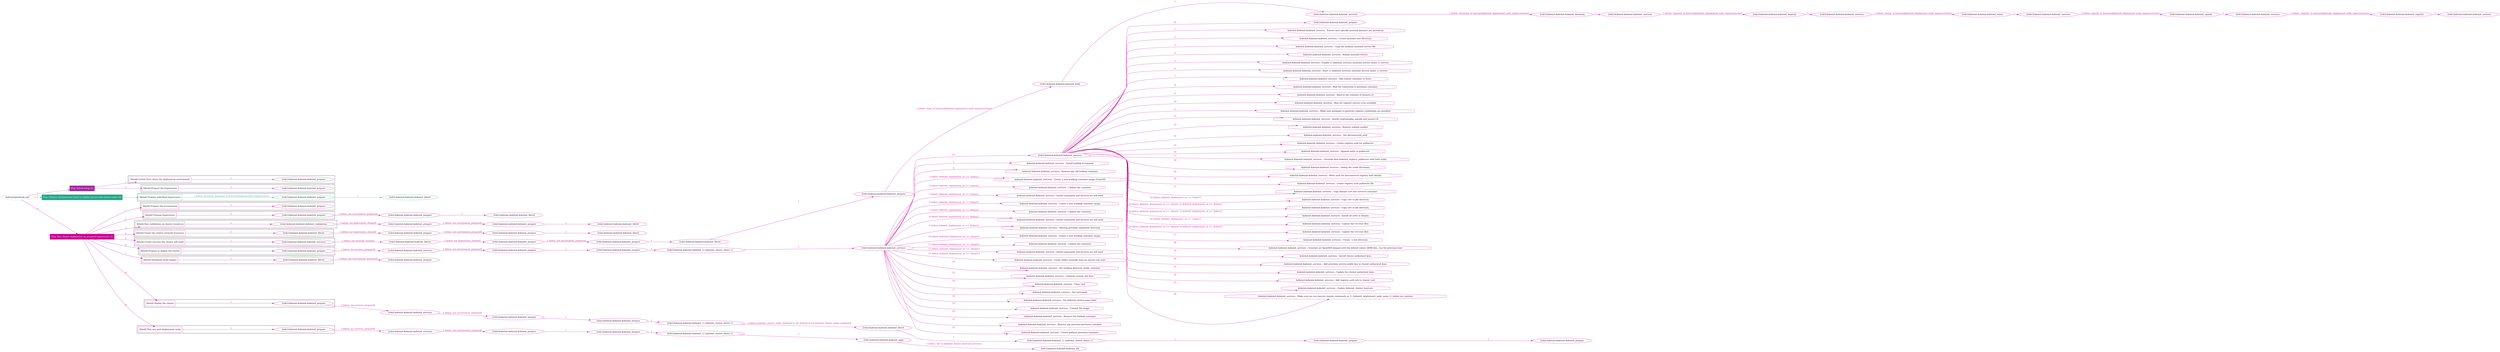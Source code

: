 digraph {
	graph [concentrate=true ordering=in rankdir=LR ratio=fill]
	edge [esep=5 sep=10]
	"kubeinit/playbook.yml" [id=root_node style=dotted]
	play_bad00b93 [label="Play: Initial setup (1)" color="#9e2e9c" fontcolor="#ffffff" id=play_bad00b93 shape=box style=filled tooltip=localhost]
	"kubeinit/playbook.yml" -> play_bad00b93 [label="1 " color="#9e2e9c" fontcolor="#9e2e9c" id=edge_ec01886e labeltooltip="1 " tooltip="1 "]
	subgraph "kubeinit.kubeinit.kubeinit_prepare" {
		role_917be935 [label="[role] kubeinit.kubeinit.kubeinit_prepare" color="#9e2e9c" id=role_917be935 tooltip="kubeinit.kubeinit.kubeinit_prepare"]
	}
	subgraph "kubeinit.kubeinit.kubeinit_prepare" {
		role_e678ddec [label="[role] kubeinit.kubeinit.kubeinit_prepare" color="#9e2e9c" id=role_e678ddec tooltip="kubeinit.kubeinit.kubeinit_prepare"]
	}
	subgraph "Play: Initial setup (1)" {
		play_bad00b93 -> block_34519679 [label=1 color="#9e2e9c" fontcolor="#9e2e9c" id=edge_f847cda9 labeltooltip=1 tooltip=1]
		subgraph cluster_block_34519679 {
			block_34519679 [label="[block] Gather facts about the deployment environment" color="#9e2e9c" id=block_34519679 labeltooltip="Gather facts about the deployment environment" shape=box tooltip="Gather facts about the deployment environment"]
			block_34519679 -> role_917be935 [label="1 " color="#9e2e9c" fontcolor="#9e2e9c" id=edge_4ee37331 labeltooltip="1 " tooltip="1 "]
		}
		play_bad00b93 -> block_779ab7f5 [label=2 color="#9e2e9c" fontcolor="#9e2e9c" id=edge_0b30f802 labeltooltip=2 tooltip=2]
		subgraph cluster_block_779ab7f5 {
			block_779ab7f5 [label="[block] Prepare the hypervisors" color="#9e2e9c" id=block_779ab7f5 labeltooltip="Prepare the hypervisors" shape=box tooltip="Prepare the hypervisors"]
			block_779ab7f5 -> role_e678ddec [label="1 " color="#9e2e9c" fontcolor="#9e2e9c" id=edge_ac4f40b2 labeltooltip="1 " tooltip="1 "]
		}
	}
	play_28f7ce24 [label="Play: Prepare all hypervisor hosts to deploy service and cluster nodes (0)" color="#23a989" fontcolor="#ffffff" id=play_28f7ce24 shape=box style=filled tooltip="Play: Prepare all hypervisor hosts to deploy service and cluster nodes (0)"]
	"kubeinit/playbook.yml" -> play_28f7ce24 [label="2 " color="#23a989" fontcolor="#23a989" id=edge_bd9ff437 labeltooltip="2 " tooltip="2 "]
	subgraph "kubeinit.kubeinit.kubeinit_libvirt" {
		role_c721961b [label="[role] kubeinit.kubeinit.kubeinit_libvirt" color="#23a989" id=role_c721961b tooltip="kubeinit.kubeinit.kubeinit_libvirt"]
	}
	subgraph "kubeinit.kubeinit.kubeinit_prepare" {
		role_bf11b927 [label="[role] kubeinit.kubeinit.kubeinit_prepare" color="#23a989" id=role_bf11b927 tooltip="kubeinit.kubeinit.kubeinit_prepare"]
		role_bf11b927 -> role_c721961b [label="1 " color="#23a989" fontcolor="#23a989" id=edge_f34d19ef labeltooltip="1 " tooltip="1 "]
	}
	subgraph "Play: Prepare all hypervisor hosts to deploy service and cluster nodes (0)" {
		play_28f7ce24 -> block_cf58304f [label=1 color="#23a989" fontcolor="#23a989" id=edge_388290b8 labeltooltip=1 tooltip=1]
		subgraph cluster_block_cf58304f {
			block_cf58304f [label="[block] Prepare individual hypervisors" color="#23a989" id=block_cf58304f labeltooltip="Prepare individual hypervisors" shape=box tooltip="Prepare individual hypervisors"]
			block_cf58304f -> role_bf11b927 [label="1 [when: inventory_hostname in hostvars['kubeinit-facts'].hypervisors]" color="#23a989" fontcolor="#23a989" id=edge_05280b89 labeltooltip="1 [when: inventory_hostname in hostvars['kubeinit-facts'].hypervisors]" tooltip="1 [when: inventory_hostname in hostvars['kubeinit-facts'].hypervisors]"]
		}
	}
	play_7a51dff7 [label="Play: Run cluster deployment on prepared hypervisors (1)" color="#ca0290" fontcolor="#ffffff" id=play_7a51dff7 shape=box style=filled tooltip=localhost]
	"kubeinit/playbook.yml" -> play_7a51dff7 [label="3 " color="#ca0290" fontcolor="#ca0290" id=edge_bb0286b7 labeltooltip="3 " tooltip="3 "]
	subgraph "kubeinit.kubeinit.kubeinit_prepare" {
		role_5c4607ca [label="[role] kubeinit.kubeinit.kubeinit_prepare" color="#ca0290" id=role_5c4607ca tooltip="kubeinit.kubeinit.kubeinit_prepare"]
	}
	subgraph "kubeinit.kubeinit.kubeinit_libvirt" {
		role_217f40b8 [label="[role] kubeinit.kubeinit.kubeinit_libvirt" color="#ca0290" id=role_217f40b8 tooltip="kubeinit.kubeinit.kubeinit_libvirt"]
	}
	subgraph "kubeinit.kubeinit.kubeinit_prepare" {
		role_b9b926a1 [label="[role] kubeinit.kubeinit.kubeinit_prepare" color="#ca0290" id=role_b9b926a1 tooltip="kubeinit.kubeinit.kubeinit_prepare"]
		role_b9b926a1 -> role_217f40b8 [label="1 " color="#ca0290" fontcolor="#ca0290" id=edge_7c32dd3f labeltooltip="1 " tooltip="1 "]
	}
	subgraph "kubeinit.kubeinit.kubeinit_prepare" {
		role_3bae7ce8 [label="[role] kubeinit.kubeinit.kubeinit_prepare" color="#ca0290" id=role_3bae7ce8 tooltip="kubeinit.kubeinit.kubeinit_prepare"]
		role_3bae7ce8 -> role_b9b926a1 [label="1 [when: not environment_prepared]" color="#ca0290" fontcolor="#ca0290" id=edge_c949f5a9 labeltooltip="1 [when: not environment_prepared]" tooltip="1 [when: not environment_prepared]"]
	}
	subgraph "kubeinit.kubeinit.kubeinit_libvirt" {
		role_04f18efb [label="[role] kubeinit.kubeinit.kubeinit_libvirt" color="#ca0290" id=role_04f18efb tooltip="kubeinit.kubeinit.kubeinit_libvirt"]
	}
	subgraph "kubeinit.kubeinit.kubeinit_prepare" {
		role_e544b52a [label="[role] kubeinit.kubeinit.kubeinit_prepare" color="#ca0290" id=role_e544b52a tooltip="kubeinit.kubeinit.kubeinit_prepare"]
		role_e544b52a -> role_04f18efb [label="1 " color="#ca0290" fontcolor="#ca0290" id=edge_b6dc4874 labeltooltip="1 " tooltip="1 "]
	}
	subgraph "kubeinit.kubeinit.kubeinit_prepare" {
		role_2cc126b6 [label="[role] kubeinit.kubeinit.kubeinit_prepare" color="#ca0290" id=role_2cc126b6 tooltip="kubeinit.kubeinit.kubeinit_prepare"]
		role_2cc126b6 -> role_e544b52a [label="1 [when: not environment_prepared]" color="#ca0290" fontcolor="#ca0290" id=edge_7886688f labeltooltip="1 [when: not environment_prepared]" tooltip="1 [when: not environment_prepared]"]
	}
	subgraph "kubeinit.kubeinit.kubeinit_validations" {
		role_6339cbef [label="[role] kubeinit.kubeinit.kubeinit_validations" color="#ca0290" id=role_6339cbef tooltip="kubeinit.kubeinit.kubeinit_validations"]
		role_6339cbef -> role_2cc126b6 [label="1 [when: not hypervisors_cleaned]" color="#ca0290" fontcolor="#ca0290" id=edge_db73354f labeltooltip="1 [when: not hypervisors_cleaned]" tooltip="1 [when: not hypervisors_cleaned]"]
	}
	subgraph "kubeinit.kubeinit.kubeinit_libvirt" {
		role_68680f88 [label="[role] kubeinit.kubeinit.kubeinit_libvirt" color="#ca0290" id=role_68680f88 tooltip="kubeinit.kubeinit.kubeinit_libvirt"]
	}
	subgraph "kubeinit.kubeinit.kubeinit_prepare" {
		role_abda5ff3 [label="[role] kubeinit.kubeinit.kubeinit_prepare" color="#ca0290" id=role_abda5ff3 tooltip="kubeinit.kubeinit.kubeinit_prepare"]
		role_abda5ff3 -> role_68680f88 [label="1 " color="#ca0290" fontcolor="#ca0290" id=edge_5c74b828 labeltooltip="1 " tooltip="1 "]
	}
	subgraph "kubeinit.kubeinit.kubeinit_prepare" {
		role_b1f88896 [label="[role] kubeinit.kubeinit.kubeinit_prepare" color="#ca0290" id=role_b1f88896 tooltip="kubeinit.kubeinit.kubeinit_prepare"]
		role_b1f88896 -> role_abda5ff3 [label="1 [when: not environment_prepared]" color="#ca0290" fontcolor="#ca0290" id=edge_19d21269 labeltooltip="1 [when: not environment_prepared]" tooltip="1 [when: not environment_prepared]"]
	}
	subgraph "kubeinit.kubeinit.kubeinit_libvirt" {
		role_571d2587 [label="[role] kubeinit.kubeinit.kubeinit_libvirt" color="#ca0290" id=role_571d2587 tooltip="kubeinit.kubeinit.kubeinit_libvirt"]
		role_571d2587 -> role_b1f88896 [label="1 [when: not hypervisors_cleaned]" color="#ca0290" fontcolor="#ca0290" id=edge_961456e8 labeltooltip="1 [when: not hypervisors_cleaned]" tooltip="1 [when: not hypervisors_cleaned]"]
	}
	subgraph "kubeinit.kubeinit.kubeinit_services" {
		role_569826b6 [label="[role] kubeinit.kubeinit.kubeinit_services" color="#ca0290" id=role_569826b6 tooltip="kubeinit.kubeinit.kubeinit_services"]
	}
	subgraph "kubeinit.kubeinit.kubeinit_registry" {
		role_9f70c90a [label="[role] kubeinit.kubeinit.kubeinit_registry" color="#ca0290" id=role_9f70c90a tooltip="kubeinit.kubeinit.kubeinit_registry"]
		role_9f70c90a -> role_569826b6 [label="1 " color="#ca0290" fontcolor="#ca0290" id=edge_bf720220 labeltooltip="1 " tooltip="1 "]
	}
	subgraph "kubeinit.kubeinit.kubeinit_services" {
		role_1998a5dc [label="[role] kubeinit.kubeinit.kubeinit_services" color="#ca0290" id=role_1998a5dc tooltip="kubeinit.kubeinit.kubeinit_services"]
		role_1998a5dc -> role_9f70c90a [label="1 [when: 'registry' in hostvars[kubeinit_deployment_node_name].services]" color="#ca0290" fontcolor="#ca0290" id=edge_2a36c555 labeltooltip="1 [when: 'registry' in hostvars[kubeinit_deployment_node_name].services]" tooltip="1 [when: 'registry' in hostvars[kubeinit_deployment_node_name].services]"]
	}
	subgraph "kubeinit.kubeinit.kubeinit_apache" {
		role_fa79e863 [label="[role] kubeinit.kubeinit.kubeinit_apache" color="#ca0290" id=role_fa79e863 tooltip="kubeinit.kubeinit.kubeinit_apache"]
		role_fa79e863 -> role_1998a5dc [label="1 " color="#ca0290" fontcolor="#ca0290" id=edge_e0523508 labeltooltip="1 " tooltip="1 "]
	}
	subgraph "kubeinit.kubeinit.kubeinit_services" {
		role_878f14f2 [label="[role] kubeinit.kubeinit.kubeinit_services" color="#ca0290" id=role_878f14f2 tooltip="kubeinit.kubeinit.kubeinit_services"]
		role_878f14f2 -> role_fa79e863 [label="1 [when: 'apache' in hostvars[kubeinit_deployment_node_name].services]" color="#ca0290" fontcolor="#ca0290" id=edge_ae3bb6a4 labeltooltip="1 [when: 'apache' in hostvars[kubeinit_deployment_node_name].services]" tooltip="1 [when: 'apache' in hostvars[kubeinit_deployment_node_name].services]"]
	}
	subgraph "kubeinit.kubeinit.kubeinit_nexus" {
		role_e7c7dd9f [label="[role] kubeinit.kubeinit.kubeinit_nexus" color="#ca0290" id=role_e7c7dd9f tooltip="kubeinit.kubeinit.kubeinit_nexus"]
		role_e7c7dd9f -> role_878f14f2 [label="1 " color="#ca0290" fontcolor="#ca0290" id=edge_fe870fd4 labeltooltip="1 " tooltip="1 "]
	}
	subgraph "kubeinit.kubeinit.kubeinit_services" {
		role_f1abb1ef [label="[role] kubeinit.kubeinit.kubeinit_services" color="#ca0290" id=role_f1abb1ef tooltip="kubeinit.kubeinit.kubeinit_services"]
		role_f1abb1ef -> role_e7c7dd9f [label="1 [when: 'nexus' in hostvars[kubeinit_deployment_node_name].services]" color="#ca0290" fontcolor="#ca0290" id=edge_facd29e2 labeltooltip="1 [when: 'nexus' in hostvars[kubeinit_deployment_node_name].services]" tooltip="1 [when: 'nexus' in hostvars[kubeinit_deployment_node_name].services]"]
	}
	subgraph "kubeinit.kubeinit.kubeinit_haproxy" {
		role_bef3cc4b [label="[role] kubeinit.kubeinit.kubeinit_haproxy" color="#ca0290" id=role_bef3cc4b tooltip="kubeinit.kubeinit.kubeinit_haproxy"]
		role_bef3cc4b -> role_f1abb1ef [label="1 " color="#ca0290" fontcolor="#ca0290" id=edge_a0f12c01 labeltooltip="1 " tooltip="1 "]
	}
	subgraph "kubeinit.kubeinit.kubeinit_services" {
		role_ee8f9b3e [label="[role] kubeinit.kubeinit.kubeinit_services" color="#ca0290" id=role_ee8f9b3e tooltip="kubeinit.kubeinit.kubeinit_services"]
		role_ee8f9b3e -> role_bef3cc4b [label="1 [when: 'haproxy' in hostvars[kubeinit_deployment_node_name].services]" color="#ca0290" fontcolor="#ca0290" id=edge_bc9de029 labeltooltip="1 [when: 'haproxy' in hostvars[kubeinit_deployment_node_name].services]" tooltip="1 [when: 'haproxy' in hostvars[kubeinit_deployment_node_name].services]"]
	}
	subgraph "kubeinit.kubeinit.kubeinit_dnsmasq" {
		role_4361c249 [label="[role] kubeinit.kubeinit.kubeinit_dnsmasq" color="#ca0290" id=role_4361c249 tooltip="kubeinit.kubeinit.kubeinit_dnsmasq"]
		role_4361c249 -> role_ee8f9b3e [label="1 " color="#ca0290" fontcolor="#ca0290" id=edge_97ee2ffa labeltooltip="1 " tooltip="1 "]
	}
	subgraph "kubeinit.kubeinit.kubeinit_services" {
		role_c4bcafb1 [label="[role] kubeinit.kubeinit.kubeinit_services" color="#ca0290" id=role_c4bcafb1 tooltip="kubeinit.kubeinit.kubeinit_services"]
		role_c4bcafb1 -> role_4361c249 [label="1 [when: 'dnsmasq' in hostvars[kubeinit_deployment_node_name].services]" color="#ca0290" fontcolor="#ca0290" id=edge_8bc8ac20 labeltooltip="1 [when: 'dnsmasq' in hostvars[kubeinit_deployment_node_name].services]" tooltip="1 [when: 'dnsmasq' in hostvars[kubeinit_deployment_node_name].services]"]
	}
	subgraph "kubeinit.kubeinit.kubeinit_bind" {
		role_60891f6e [label="[role] kubeinit.kubeinit.kubeinit_bind" color="#ca0290" id=role_60891f6e tooltip="kubeinit.kubeinit.kubeinit_bind"]
		role_60891f6e -> role_c4bcafb1 [label="1 " color="#ca0290" fontcolor="#ca0290" id=edge_ebfb62d3 labeltooltip="1 " tooltip="1 "]
	}
	subgraph "kubeinit.kubeinit.kubeinit_prepare" {
		role_7aaad009 [label="[role] kubeinit.kubeinit.kubeinit_prepare" color="#ca0290" id=role_7aaad009 tooltip="kubeinit.kubeinit.kubeinit_prepare"]
		role_7aaad009 -> role_60891f6e [label="1 [when: 'bind' in hostvars[kubeinit_deployment_node_name].services]" color="#ca0290" fontcolor="#ca0290" id=edge_3b3d658d labeltooltip="1 [when: 'bind' in hostvars[kubeinit_deployment_node_name].services]" tooltip="1 [when: 'bind' in hostvars[kubeinit_deployment_node_name].services]"]
	}
	subgraph "kubeinit.kubeinit.kubeinit_libvirt" {
		role_71f8d314 [label="[role] kubeinit.kubeinit.kubeinit_libvirt" color="#ca0290" id=role_71f8d314 tooltip="kubeinit.kubeinit.kubeinit_libvirt"]
		role_71f8d314 -> role_7aaad009 [label="1 " color="#ca0290" fontcolor="#ca0290" id=edge_66d456c5 labeltooltip="1 " tooltip="1 "]
	}
	subgraph "kubeinit.kubeinit.kubeinit_prepare" {
		role_2b0aea1b [label="[role] kubeinit.kubeinit.kubeinit_prepare" color="#ca0290" id=role_2b0aea1b tooltip="kubeinit.kubeinit.kubeinit_prepare"]
		role_2b0aea1b -> role_71f8d314 [label="1 " color="#ca0290" fontcolor="#ca0290" id=edge_cb60883f labeltooltip="1 " tooltip="1 "]
	}
	subgraph "kubeinit.kubeinit.kubeinit_prepare" {
		role_4deed2ef [label="[role] kubeinit.kubeinit.kubeinit_prepare" color="#ca0290" id=role_4deed2ef tooltip="kubeinit.kubeinit.kubeinit_prepare"]
		role_4deed2ef -> role_2b0aea1b [label="1 [when: not environment_prepared]" color="#ca0290" fontcolor="#ca0290" id=edge_48de746a labeltooltip="1 [when: not environment_prepared]" tooltip="1 [when: not environment_prepared]"]
	}
	subgraph "kubeinit.kubeinit.kubeinit_libvirt" {
		role_0b16ecfa [label="[role] kubeinit.kubeinit.kubeinit_libvirt" color="#ca0290" id=role_0b16ecfa tooltip="kubeinit.kubeinit.kubeinit_libvirt"]
		role_0b16ecfa -> role_4deed2ef [label="1 [when: not hypervisors_cleaned]" color="#ca0290" fontcolor="#ca0290" id=edge_5e758f5e labeltooltip="1 [when: not hypervisors_cleaned]" tooltip="1 [when: not hypervisors_cleaned]"]
	}
	subgraph "kubeinit.kubeinit.kubeinit_services" {
		role_a17c601f [label="[role] kubeinit.kubeinit.kubeinit_services" color="#ca0290" id=role_a17c601f tooltip="kubeinit.kubeinit.kubeinit_services"]
		role_a17c601f -> role_0b16ecfa [label="1 [when: not network_created]" color="#ca0290" fontcolor="#ca0290" id=edge_99750790 labeltooltip="1 [when: not network_created]" tooltip="1 [when: not network_created]"]
	}
	subgraph "kubeinit.kubeinit.kubeinit_prepare" {
		role_b5828934 [label="[role] kubeinit.kubeinit.kubeinit_prepare" color="#ca0290" id=role_b5828934 tooltip="kubeinit.kubeinit.kubeinit_prepare"]
	}
	subgraph "kubeinit.kubeinit.kubeinit_services" {
		role_4e96d757 [label="[role] kubeinit.kubeinit.kubeinit_services" color="#ca0290" id=role_4e96d757 tooltip="kubeinit.kubeinit.kubeinit_services"]
		task_841ca164 [label="kubeinit.kubeinit.kubeinit_services : Ensure user specific systemd instance are persistent" color="#ca0290" id=task_841ca164 shape=octagon tooltip="kubeinit.kubeinit.kubeinit_services : Ensure user specific systemd instance are persistent"]
		role_4e96d757 -> task_841ca164 [label="1 " color="#ca0290" fontcolor="#ca0290" id=edge_6abf129d labeltooltip="1 " tooltip="1 "]
		task_08af1051 [label="kubeinit.kubeinit.kubeinit_services : Create systemd user directory" color="#ca0290" id=task_08af1051 shape=octagon tooltip="kubeinit.kubeinit.kubeinit_services : Create systemd user directory"]
		role_4e96d757 -> task_08af1051 [label="2 " color="#ca0290" fontcolor="#ca0290" id=edge_8c5d9d99 labeltooltip="2 " tooltip="2 "]
		task_18f6f6ff [label="kubeinit.kubeinit.kubeinit_services : Copy the podman systemd service file" color="#ca0290" id=task_18f6f6ff shape=octagon tooltip="kubeinit.kubeinit.kubeinit_services : Copy the podman systemd service file"]
		role_4e96d757 -> task_18f6f6ff [label="3 " color="#ca0290" fontcolor="#ca0290" id=edge_d78362c7 labeltooltip="3 " tooltip="3 "]
		task_fb398012 [label="kubeinit.kubeinit.kubeinit_services : Reload systemd service" color="#ca0290" id=task_fb398012 shape=octagon tooltip="kubeinit.kubeinit.kubeinit_services : Reload systemd service"]
		role_4e96d757 -> task_fb398012 [label="4 " color="#ca0290" fontcolor="#ca0290" id=edge_5dbaa07f labeltooltip="4 " tooltip="4 "]
		task_1a2bac59 [label="kubeinit.kubeinit.kubeinit_services : Enable {{ kubeinit_services_systemd_service_name }}.service" color="#ca0290" id=task_1a2bac59 shape=octagon tooltip="kubeinit.kubeinit.kubeinit_services : Enable {{ kubeinit_services_systemd_service_name }}.service"]
		role_4e96d757 -> task_1a2bac59 [label="5 " color="#ca0290" fontcolor="#ca0290" id=edge_5915e23b labeltooltip="5 " tooltip="5 "]
		task_e921e0d6 [label="kubeinit.kubeinit.kubeinit_services : Start {{ kubeinit_services_systemd_service_name }}.service" color="#ca0290" id=task_e921e0d6 shape=octagon tooltip="kubeinit.kubeinit.kubeinit_services : Start {{ kubeinit_services_systemd_service_name }}.service"]
		role_4e96d757 -> task_e921e0d6 [label="6 " color="#ca0290" fontcolor="#ca0290" id=edge_77316a47 labeltooltip="6 " tooltip="6 "]
		task_4291f643 [label="kubeinit.kubeinit.kubeinit_services : Add remote container to hosts" color="#ca0290" id=task_4291f643 shape=octagon tooltip="kubeinit.kubeinit.kubeinit_services : Add remote container to hosts"]
		role_4e96d757 -> task_4291f643 [label="7 " color="#ca0290" fontcolor="#ca0290" id=edge_c3e1ec8e labeltooltip="7 " tooltip="7 "]
		task_3e917242 [label="kubeinit.kubeinit.kubeinit_services : Wait for connection to provision container" color="#ca0290" id=task_3e917242 shape=octagon tooltip="kubeinit.kubeinit.kubeinit_services : Wait for connection to provision container"]
		role_4e96d757 -> task_3e917242 [label="8 " color="#ca0290" fontcolor="#ca0290" id=edge_ca0a0ce2 labeltooltip="8 " tooltip="8 "]
		task_1f1b6aaa [label="kubeinit.kubeinit.kubeinit_services : Read in the contents of domain.crt" color="#ca0290" id=task_1f1b6aaa shape=octagon tooltip="kubeinit.kubeinit.kubeinit_services : Read in the contents of domain.crt"]
		role_4e96d757 -> task_1f1b6aaa [label="9 " color="#ca0290" fontcolor="#ca0290" id=edge_a022d8fc labeltooltip="9 " tooltip="9 "]
		task_3418beb5 [label="kubeinit.kubeinit.kubeinit_services : Wait for registry service to be available" color="#ca0290" id=task_3418beb5 shape=octagon tooltip="kubeinit.kubeinit.kubeinit_services : Wait for registry service to be available"]
		role_4e96d757 -> task_3418beb5 [label="10 " color="#ca0290" fontcolor="#ca0290" id=edge_ac78275f labeltooltip="10 " tooltip="10 "]
		task_519caa49 [label="kubeinit.kubeinit.kubeinit_services : Make sure packages to generate registry credentials are installed" color="#ca0290" id=task_519caa49 shape=octagon tooltip="kubeinit.kubeinit.kubeinit_services : Make sure packages to generate registry credentials are installed"]
		role_4e96d757 -> task_519caa49 [label="11 " color="#ca0290" fontcolor="#ca0290" id=edge_d53b51bb labeltooltip="11 " tooltip="11 "]
		task_2cff65cc [label="kubeinit.kubeinit.kubeinit_services : Install cryptography, passlib and nexus3-cli" color="#ca0290" id=task_2cff65cc shape=octagon tooltip="kubeinit.kubeinit.kubeinit_services : Install cryptography, passlib and nexus3-cli"]
		role_4e96d757 -> task_2cff65cc [label="12 " color="#ca0290" fontcolor="#ca0290" id=edge_eeb957b2 labeltooltip="12 " tooltip="12 "]
		task_0211dd37 [label="kubeinit.kubeinit.kubeinit_services : Remove nologin marker" color="#ca0290" id=task_0211dd37 shape=octagon tooltip="kubeinit.kubeinit.kubeinit_services : Remove nologin marker"]
		role_4e96d757 -> task_0211dd37 [label="13 " color="#ca0290" fontcolor="#ca0290" id=edge_54aba3fe labeltooltip="13 " tooltip="13 "]
		task_2704fe15 [label="kubeinit.kubeinit.kubeinit_services : Set disconnected_auth" color="#ca0290" id=task_2704fe15 shape=octagon tooltip="kubeinit.kubeinit.kubeinit_services : Set disconnected_auth"]
		role_4e96d757 -> task_2704fe15 [label="14 " color="#ca0290" fontcolor="#ca0290" id=edge_64f92e52 labeltooltip="14 " tooltip="14 "]
		task_391f69c1 [label="kubeinit.kubeinit.kubeinit_services : Create registry auth for pullsecret" color="#ca0290" id=task_391f69c1 shape=octagon tooltip="kubeinit.kubeinit.kubeinit_services : Create registry auth for pullsecret"]
		role_4e96d757 -> task_391f69c1 [label="15 " color="#ca0290" fontcolor="#ca0290" id=edge_8ea9a32a labeltooltip="15 " tooltip="15 "]
		task_30a6e43d [label="kubeinit.kubeinit.kubeinit_services : Append auths to pullsecret" color="#ca0290" id=task_30a6e43d shape=octagon tooltip="kubeinit.kubeinit.kubeinit_services : Append auths to pullsecret"]
		role_4e96d757 -> task_30a6e43d [label="16 " color="#ca0290" fontcolor="#ca0290" id=edge_76cd9847 labeltooltip="16 " tooltip="16 "]
		task_23ee2d1b [label="kubeinit.kubeinit.kubeinit_services : Override final kubeinit_registry_pullsecret with both auths" color="#ca0290" id=task_23ee2d1b shape=octagon tooltip="kubeinit.kubeinit.kubeinit_services : Override final kubeinit_registry_pullsecret with both auths"]
		role_4e96d757 -> task_23ee2d1b [label="17 " color="#ca0290" fontcolor="#ca0290" id=edge_aad5785e labeltooltip="17 " tooltip="17 "]
		task_e98490e5 [label="kubeinit.kubeinit.kubeinit_services : Debug the creds dictionary" color="#ca0290" id=task_e98490e5 shape=octagon tooltip="kubeinit.kubeinit.kubeinit_services : Debug the creds dictionary"]
		role_4e96d757 -> task_e98490e5 [label="18 " color="#ca0290" fontcolor="#ca0290" id=edge_47c3a011 labeltooltip="18 " tooltip="18 "]
		task_d1d09881 [label="kubeinit.kubeinit.kubeinit_services : Write auth for disconnected registry auth details" color="#ca0290" id=task_d1d09881 shape=octagon tooltip="kubeinit.kubeinit.kubeinit_services : Write auth for disconnected registry auth details"]
		role_4e96d757 -> task_d1d09881 [label="19 " color="#ca0290" fontcolor="#ca0290" id=edge_683a2d6e labeltooltip="19 " tooltip="19 "]
		task_58ce1a76 [label="kubeinit.kubeinit.kubeinit_services : Create registry auth pullsecret file" color="#ca0290" id=task_58ce1a76 shape=octagon tooltip="kubeinit.kubeinit.kubeinit_services : Create registry auth pullsecret file"]
		role_4e96d757 -> task_58ce1a76 [label="20 " color="#ca0290" fontcolor="#ca0290" id=edge_49c8f7da labeltooltip="20 " tooltip="20 "]
		task_2daf5429 [label="kubeinit.kubeinit.kubeinit_services : Copy domain cert into services container" color="#ca0290" id=task_2daf5429 shape=octagon tooltip="kubeinit.kubeinit.kubeinit_services : Copy domain cert into services container"]
		role_4e96d757 -> task_2daf5429 [label="21 " color="#ca0290" fontcolor="#ca0290" id=edge_4b2c14ca labeltooltip="21 " tooltip="21 "]
		task_abf94bb5 [label="kubeinit.kubeinit.kubeinit_services : Copy cert to pki directory" color="#ca0290" id=task_abf94bb5 shape=octagon tooltip="kubeinit.kubeinit.kubeinit_services : Copy cert to pki directory"]
		role_4e96d757 -> task_abf94bb5 [label="22 [when: kubeinit_deployment_os == 'centos']" color="#ca0290" fontcolor="#ca0290" id=edge_7cdd441f labeltooltip="22 [when: kubeinit_deployment_os == 'centos']" tooltip="22 [when: kubeinit_deployment_os == 'centos']"]
		task_9740cbc6 [label="kubeinit.kubeinit.kubeinit_services : Copy cert to pki directory" color="#ca0290" id=task_9740cbc6 shape=octagon tooltip="kubeinit.kubeinit.kubeinit_services : Copy cert to pki directory"]
		role_4e96d757 -> task_9740cbc6 [label="23 [when: kubeinit_deployment_os == 'ubuntu' or kubeinit_deployment_os == 'debian']" color="#ca0290" fontcolor="#ca0290" id=edge_2d2fd5c1 labeltooltip="23 [when: kubeinit_deployment_os == 'ubuntu' or kubeinit_deployment_os == 'debian']" tooltip="23 [when: kubeinit_deployment_os == 'ubuntu' or kubeinit_deployment_os == 'debian']"]
		task_22998430 [label="kubeinit.kubeinit.kubeinit_services : Install all certs in ubuntu" color="#ca0290" id=task_22998430 shape=octagon tooltip="kubeinit.kubeinit.kubeinit_services : Install all certs in ubuntu"]
		role_4e96d757 -> task_22998430 [label="24 [when: kubeinit_deployment_os == 'ubuntu' or kubeinit_deployment_os == 'debian']" color="#ca0290" fontcolor="#ca0290" id=edge_c9d03a95 labeltooltip="24 [when: kubeinit_deployment_os == 'ubuntu' or kubeinit_deployment_os == 'debian']" tooltip="24 [when: kubeinit_deployment_os == 'ubuntu' or kubeinit_deployment_os == 'debian']"]
		task_f52e775c [label="kubeinit.kubeinit.kubeinit_services : Update the CA trust files" color="#ca0290" id=task_f52e775c shape=octagon tooltip="kubeinit.kubeinit.kubeinit_services : Update the CA trust files"]
		role_4e96d757 -> task_f52e775c [label="25 [when: kubeinit_deployment_os == 'centos']" color="#ca0290" fontcolor="#ca0290" id=edge_a4cb57ca labeltooltip="25 [when: kubeinit_deployment_os == 'centos']" tooltip="25 [when: kubeinit_deployment_os == 'centos']"]
		task_135aeccb [label="kubeinit.kubeinit.kubeinit_services : Update the CA trust files" color="#ca0290" id=task_135aeccb shape=octagon tooltip="kubeinit.kubeinit.kubeinit_services : Update the CA trust files"]
		role_4e96d757 -> task_135aeccb [label="26 [when: kubeinit_deployment_os == 'ubuntu' or kubeinit_deployment_os == 'debian']" color="#ca0290" fontcolor="#ca0290" id=edge_491f11df labeltooltip="26 [when: kubeinit_deployment_os == 'ubuntu' or kubeinit_deployment_os == 'debian']" tooltip="26 [when: kubeinit_deployment_os == 'ubuntu' or kubeinit_deployment_os == 'debian']"]
		task_ba5dd492 [label="kubeinit.kubeinit.kubeinit_services : Create ~/.ssh directory" color="#ca0290" id=task_ba5dd492 shape=octagon tooltip="kubeinit.kubeinit.kubeinit_services : Create ~/.ssh directory"]
		role_4e96d757 -> task_ba5dd492 [label="27 " color="#ca0290" fontcolor="#ca0290" id=edge_d5c4e275 labeltooltip="27 " tooltip="27 "]
		task_eedaaf0f [label="kubeinit.kubeinit.kubeinit_services : Generate an OpenSSH keypair with the default values (4096 bits, rsa) for provision host" color="#ca0290" id=task_eedaaf0f shape=octagon tooltip="kubeinit.kubeinit.kubeinit_services : Generate an OpenSSH keypair with the default values (4096 bits, rsa) for provision host"]
		role_4e96d757 -> task_eedaaf0f [label="28 " color="#ca0290" fontcolor="#ca0290" id=edge_3507e1bc labeltooltip="28 " tooltip="28 "]
		task_89169891 [label="kubeinit.kubeinit.kubeinit_services : Install cluster authorized keys" color="#ca0290" id=task_89169891 shape=octagon tooltip="kubeinit.kubeinit.kubeinit_services : Install cluster authorized keys"]
		role_4e96d757 -> task_89169891 [label="29 " color="#ca0290" fontcolor="#ca0290" id=edge_c50dfaf0 labeltooltip="29 " tooltip="29 "]
		task_4ffce085 [label="kubeinit.kubeinit.kubeinit_services : Add provision service public key to cluster authorized_keys" color="#ca0290" id=task_4ffce085 shape=octagon tooltip="kubeinit.kubeinit.kubeinit_services : Add provision service public key to cluster authorized_keys"]
		role_4e96d757 -> task_4ffce085 [label="30 " color="#ca0290" fontcolor="#ca0290" id=edge_3d4bf58b labeltooltip="30 " tooltip="30 "]
		task_002ef5e2 [label="kubeinit.kubeinit.kubeinit_services : Update the cluster authorized_keys" color="#ca0290" id=task_002ef5e2 shape=octagon tooltip="kubeinit.kubeinit.kubeinit_services : Update the cluster authorized_keys"]
		role_4e96d757 -> task_002ef5e2 [label="31 " color="#ca0290" fontcolor="#ca0290" id=edge_39129394 labeltooltip="31 " tooltip="31 "]
		task_8388a887 [label="kubeinit.kubeinit.kubeinit_services : Add registry auth info to cluster vars" color="#ca0290" id=task_8388a887 shape=octagon tooltip="kubeinit.kubeinit.kubeinit_services : Add registry auth info to cluster vars"]
		role_4e96d757 -> task_8388a887 [label="32 " color="#ca0290" fontcolor="#ca0290" id=edge_011c707c labeltooltip="32 " tooltip="32 "]
		task_3849f183 [label="kubeinit.kubeinit.kubeinit_services : Update kubeinit_cluster_hostvars" color="#ca0290" id=task_3849f183 shape=octagon tooltip="kubeinit.kubeinit.kubeinit_services : Update kubeinit_cluster_hostvars"]
		role_4e96d757 -> task_3849f183 [label="33 " color="#ca0290" fontcolor="#ca0290" id=edge_e808c578 labeltooltip="33 " tooltip="33 "]
		task_c4e074f8 [label="kubeinit.kubeinit.kubeinit_services : Make sure we can execute remote commands on {{ kubeinit_deployment_node_name }} before we continue" color="#ca0290" id=task_c4e074f8 shape=octagon tooltip="kubeinit.kubeinit.kubeinit_services : Make sure we can execute remote commands on {{ kubeinit_deployment_node_name }} before we continue"]
		role_4e96d757 -> task_c4e074f8 [label="34 " color="#ca0290" fontcolor="#ca0290" id=edge_8f4ab70e labeltooltip="34 " tooltip="34 "]
		role_4e96d757 -> role_b5828934 [label="35 " color="#ca0290" fontcolor="#ca0290" id=edge_ff432bdf labeltooltip="35 " tooltip="35 "]
	}
	subgraph "kubeinit.kubeinit.kubeinit_services" {
		role_8c847c63 [label="[role] kubeinit.kubeinit.kubeinit_services" color="#ca0290" id=role_8c847c63 tooltip="kubeinit.kubeinit.kubeinit_services"]
		task_87fbf7ae [label="kubeinit.kubeinit.kubeinit_services : Install buildah if required" color="#ca0290" id=task_87fbf7ae shape=octagon tooltip="kubeinit.kubeinit.kubeinit_services : Install buildah if required"]
		role_8c847c63 -> task_87fbf7ae [label="1 " color="#ca0290" fontcolor="#ca0290" id=edge_8d166509 labeltooltip="1 " tooltip="1 "]
		task_2f4dab92 [label="kubeinit.kubeinit.kubeinit_services : Remove any old buildah container" color="#ca0290" id=task_2f4dab92 shape=octagon tooltip="kubeinit.kubeinit.kubeinit_services : Remove any old buildah container"]
		role_8c847c63 -> task_2f4dab92 [label="2 " color="#ca0290" fontcolor="#ca0290" id=edge_ecf0bbc1 labeltooltip="2 " tooltip="2 "]
		task_c5dd36ea [label="kubeinit.kubeinit.kubeinit_services : Create a new working container image (CentOS)" color="#ca0290" id=task_c5dd36ea shape=octagon tooltip="kubeinit.kubeinit.kubeinit_services : Create a new working container image (CentOS)"]
		role_8c847c63 -> task_c5dd36ea [label="3 [when: kubeinit_deployment_os == 'centos']" color="#ca0290" fontcolor="#ca0290" id=edge_1d723149 labeltooltip="3 [when: kubeinit_deployment_os == 'centos']" tooltip="3 [when: kubeinit_deployment_os == 'centos']"]
		task_6f221e6c [label="kubeinit.kubeinit.kubeinit_services : Update the container" color="#ca0290" id=task_6f221e6c shape=octagon tooltip="kubeinit.kubeinit.kubeinit_services : Update the container"]
		role_8c847c63 -> task_6f221e6c [label="4 [when: kubeinit_deployment_os == 'centos']" color="#ca0290" fontcolor="#ca0290" id=edge_7b4a9997 labeltooltip="4 [when: kubeinit_deployment_os == 'centos']" tooltip="4 [when: kubeinit_deployment_os == 'centos']"]
		task_176b04e7 [label="kubeinit.kubeinit.kubeinit_services : Install commands and services we will need" color="#ca0290" id=task_176b04e7 shape=octagon tooltip="kubeinit.kubeinit.kubeinit_services : Install commands and services we will need"]
		role_8c847c63 -> task_176b04e7 [label="5 [when: kubeinit_deployment_os == 'centos']" color="#ca0290" fontcolor="#ca0290" id=edge_4a0306b9 labeltooltip="5 [when: kubeinit_deployment_os == 'centos']" tooltip="5 [when: kubeinit_deployment_os == 'centos']"]
		task_47cf7569 [label="kubeinit.kubeinit.kubeinit_services : Create a new working container image" color="#ca0290" id=task_47cf7569 shape=octagon tooltip="kubeinit.kubeinit.kubeinit_services : Create a new working container image"]
		role_8c847c63 -> task_47cf7569 [label="6 [when: kubeinit_deployment_os == 'debian']" color="#ca0290" fontcolor="#ca0290" id=edge_d767e134 labeltooltip="6 [when: kubeinit_deployment_os == 'debian']" tooltip="6 [when: kubeinit_deployment_os == 'debian']"]
		task_28756d51 [label="kubeinit.kubeinit.kubeinit_services : Update the container" color="#ca0290" id=task_28756d51 shape=octagon tooltip="kubeinit.kubeinit.kubeinit_services : Update the container"]
		role_8c847c63 -> task_28756d51 [label="7 [when: kubeinit_deployment_os == 'debian']" color="#ca0290" fontcolor="#ca0290" id=edge_20526fdd labeltooltip="7 [when: kubeinit_deployment_os == 'debian']" tooltip="7 [when: kubeinit_deployment_os == 'debian']"]
		task_4792ec6b [label="kubeinit.kubeinit.kubeinit_services : Install commands and services we will need" color="#ca0290" id=task_4792ec6b shape=octagon tooltip="kubeinit.kubeinit.kubeinit_services : Install commands and services we will need"]
		role_8c847c63 -> task_4792ec6b [label="8 [when: kubeinit_deployment_os == 'debian']" color="#ca0290" fontcolor="#ca0290" id=edge_c482a487 labeltooltip="8 [when: kubeinit_deployment_os == 'debian']" tooltip="8 [when: kubeinit_deployment_os == 'debian']"]
		task_592eaece [label="kubeinit.kubeinit.kubeinit_services : Missing privilege separation directory" color="#ca0290" id=task_592eaece shape=octagon tooltip="kubeinit.kubeinit.kubeinit_services : Missing privilege separation directory"]
		role_8c847c63 -> task_592eaece [label="9 [when: kubeinit_deployment_os == 'debian']" color="#ca0290" fontcolor="#ca0290" id=edge_e5640490 labeltooltip="9 [when: kubeinit_deployment_os == 'debian']" tooltip="9 [when: kubeinit_deployment_os == 'debian']"]
		task_db739e0f [label="kubeinit.kubeinit.kubeinit_services : Create a new working container image" color="#ca0290" id=task_db739e0f shape=octagon tooltip="kubeinit.kubeinit.kubeinit_services : Create a new working container image"]
		role_8c847c63 -> task_db739e0f [label="10 [when: kubeinit_deployment_os == 'ubuntu']" color="#ca0290" fontcolor="#ca0290" id=edge_9ad4275b labeltooltip="10 [when: kubeinit_deployment_os == 'ubuntu']" tooltip="10 [when: kubeinit_deployment_os == 'ubuntu']"]
		task_dc2f45bb [label="kubeinit.kubeinit.kubeinit_services : Update the container" color="#ca0290" id=task_dc2f45bb shape=octagon tooltip="kubeinit.kubeinit.kubeinit_services : Update the container"]
		role_8c847c63 -> task_dc2f45bb [label="11 [when: kubeinit_deployment_os == 'ubuntu']" color="#ca0290" fontcolor="#ca0290" id=edge_2c5f0347 labeltooltip="11 [when: kubeinit_deployment_os == 'ubuntu']" tooltip="11 [when: kubeinit_deployment_os == 'ubuntu']"]
		task_c15376f5 [label="kubeinit.kubeinit.kubeinit_services : Install commands and services we will need" color="#ca0290" id=task_c15376f5 shape=octagon tooltip="kubeinit.kubeinit.kubeinit_services : Install commands and services we will need"]
		role_8c847c63 -> task_c15376f5 [label="12 [when: kubeinit_deployment_os == 'ubuntu']" color="#ca0290" fontcolor="#ca0290" id=edge_39a126c3 labeltooltip="12 [when: kubeinit_deployment_os == 'ubuntu']" tooltip="12 [when: kubeinit_deployment_os == 'ubuntu']"]
		task_50432fa5 [label="kubeinit.kubeinit.kubeinit_services : Create folder normally done by service ssh start" color="#ca0290" id=task_50432fa5 shape=octagon tooltip="kubeinit.kubeinit.kubeinit_services : Create folder normally done by service ssh start"]
		role_8c847c63 -> task_50432fa5 [label="13 [when: kubeinit_deployment_os == 'ubuntu']" color="#ca0290" fontcolor="#ca0290" id=edge_9d95240a labeltooltip="13 [when: kubeinit_deployment_os == 'ubuntu']" tooltip="13 [when: kubeinit_deployment_os == 'ubuntu']"]
		task_0247c1b1 [label="kubeinit.kubeinit.kubeinit_services : Set working directory inside container" color="#ca0290" id=task_0247c1b1 shape=octagon tooltip="kubeinit.kubeinit.kubeinit_services : Set working directory inside container"]
		role_8c847c63 -> task_0247c1b1 [label="14 " color="#ca0290" fontcolor="#ca0290" id=edge_027dcb3e labeltooltip="14 " tooltip="14 "]
		task_8c4dd852 [label="kubeinit.kubeinit.kubeinit_services : Generate system ssh keys" color="#ca0290" id=task_8c4dd852 shape=octagon tooltip="kubeinit.kubeinit.kubeinit_services : Generate system ssh keys"]
		role_8c847c63 -> task_8c4dd852 [label="15 " color="#ca0290" fontcolor="#ca0290" id=edge_7978435c labeltooltip="15 " tooltip="15 "]
		task_07250a24 [label="kubeinit.kubeinit.kubeinit_services : Clear cmd" color="#ca0290" id=task_07250a24 shape=octagon tooltip="kubeinit.kubeinit.kubeinit_services : Clear cmd"]
		role_8c847c63 -> task_07250a24 [label="16 " color="#ca0290" fontcolor="#ca0290" id=edge_41ef8ac9 labeltooltip="16 " tooltip="16 "]
		task_eff01473 [label="kubeinit.kubeinit.kubeinit_services : Set entrypoint" color="#ca0290" id=task_eff01473 shape=octagon tooltip="kubeinit.kubeinit.kubeinit_services : Set entrypoint"]
		role_8c847c63 -> task_eff01473 [label="17 " color="#ca0290" fontcolor="#ca0290" id=edge_9d27617f labeltooltip="17 " tooltip="17 "]
		task_0bd5966d [label="kubeinit.kubeinit.kubeinit_services : Set kubeinit-cluster-name label" color="#ca0290" id=task_0bd5966d shape=octagon tooltip="kubeinit.kubeinit.kubeinit_services : Set kubeinit-cluster-name label"]
		role_8c847c63 -> task_0bd5966d [label="18 " color="#ca0290" fontcolor="#ca0290" id=edge_3515c8cf labeltooltip="18 " tooltip="18 "]
		task_6148ce61 [label="kubeinit.kubeinit.kubeinit_services : Commit the image" color="#ca0290" id=task_6148ce61 shape=octagon tooltip="kubeinit.kubeinit.kubeinit_services : Commit the image"]
		role_8c847c63 -> task_6148ce61 [label="19 " color="#ca0290" fontcolor="#ca0290" id=edge_e7ffa0ab labeltooltip="19 " tooltip="19 "]
		task_3c2fa031 [label="kubeinit.kubeinit.kubeinit_services : Remove the buildah container" color="#ca0290" id=task_3c2fa031 shape=octagon tooltip="kubeinit.kubeinit.kubeinit_services : Remove the buildah container"]
		role_8c847c63 -> task_3c2fa031 [label="20 " color="#ca0290" fontcolor="#ca0290" id=edge_6634c591 labeltooltip="20 " tooltip="20 "]
		task_bd67e484 [label="kubeinit.kubeinit.kubeinit_services : Remove any previous provision container" color="#ca0290" id=task_bd67e484 shape=octagon tooltip="kubeinit.kubeinit.kubeinit_services : Remove any previous provision container"]
		role_8c847c63 -> task_bd67e484 [label="21 " color="#ca0290" fontcolor="#ca0290" id=edge_a74d128b labeltooltip="21 " tooltip="21 "]
		task_531966d0 [label="kubeinit.kubeinit.kubeinit_services : Create podman provision container" color="#ca0290" id=task_531966d0 shape=octagon tooltip="kubeinit.kubeinit.kubeinit_services : Create podman provision container"]
		role_8c847c63 -> task_531966d0 [label="22 " color="#ca0290" fontcolor="#ca0290" id=edge_88ed4d4a labeltooltip="22 " tooltip="22 "]
		role_8c847c63 -> role_4e96d757 [label="23 " color="#ca0290" fontcolor="#ca0290" id=edge_8665b419 labeltooltip="23 " tooltip="23 "]
	}
	subgraph "kubeinit.kubeinit.kubeinit_{{ kubeinit_cluster_distro }}" {
		role_ebfd5e8a [label="[role] kubeinit.kubeinit.kubeinit_{{ kubeinit_cluster_distro }}" color="#ca0290" id=role_ebfd5e8a tooltip="kubeinit.kubeinit.kubeinit_{{ kubeinit_cluster_distro }}"]
		role_ebfd5e8a -> role_8c847c63 [label="1 " color="#ca0290" fontcolor="#ca0290" id=edge_2ae9af85 labeltooltip="1 " tooltip="1 "]
	}
	subgraph "kubeinit.kubeinit.kubeinit_prepare" {
		role_b461509d [label="[role] kubeinit.kubeinit.kubeinit_prepare" color="#ca0290" id=role_b461509d tooltip="kubeinit.kubeinit.kubeinit_prepare"]
		role_b461509d -> role_ebfd5e8a [label="1 " color="#ca0290" fontcolor="#ca0290" id=edge_33f2b79f labeltooltip="1 " tooltip="1 "]
	}
	subgraph "kubeinit.kubeinit.kubeinit_prepare" {
		role_2410d189 [label="[role] kubeinit.kubeinit.kubeinit_prepare" color="#ca0290" id=role_2410d189 tooltip="kubeinit.kubeinit.kubeinit_prepare"]
		role_2410d189 -> role_b461509d [label="1 " color="#ca0290" fontcolor="#ca0290" id=edge_a9255faa labeltooltip="1 " tooltip="1 "]
	}
	subgraph "kubeinit.kubeinit.kubeinit_services" {
		role_509b0ebc [label="[role] kubeinit.kubeinit.kubeinit_services" color="#ca0290" id=role_509b0ebc tooltip="kubeinit.kubeinit.kubeinit_services"]
		role_509b0ebc -> role_2410d189 [label="1 [when: not environment_prepared]" color="#ca0290" fontcolor="#ca0290" id=edge_7c0bee73 labeltooltip="1 [when: not environment_prepared]" tooltip="1 [when: not environment_prepared]"]
	}
	subgraph "kubeinit.kubeinit.kubeinit_prepare" {
		role_9fd552ae [label="[role] kubeinit.kubeinit.kubeinit_prepare" color="#ca0290" id=role_9fd552ae tooltip="kubeinit.kubeinit.kubeinit_prepare"]
		role_9fd552ae -> role_509b0ebc [label="1 [when: not services_prepared]" color="#ca0290" fontcolor="#ca0290" id=edge_efeaf3f1 labeltooltip="1 [when: not services_prepared]" tooltip="1 [when: not services_prepared]"]
	}
	subgraph "kubeinit.kubeinit.kubeinit_prepare" {
		role_2f6de87c [label="[role] kubeinit.kubeinit.kubeinit_prepare" color="#ca0290" id=role_2f6de87c tooltip="kubeinit.kubeinit.kubeinit_prepare"]
	}
	subgraph "kubeinit.kubeinit.kubeinit_libvirt" {
		role_0c2af9d3 [label="[role] kubeinit.kubeinit.kubeinit_libvirt" color="#ca0290" id=role_0c2af9d3 tooltip="kubeinit.kubeinit.kubeinit_libvirt"]
		role_0c2af9d3 -> role_2f6de87c [label="1 [when: not environment_prepared]" color="#ca0290" fontcolor="#ca0290" id=edge_dbca2cdc labeltooltip="1 [when: not environment_prepared]" tooltip="1 [when: not environment_prepared]"]
	}
	subgraph "kubeinit.kubeinit.kubeinit_prepare" {
		role_c13cc400 [label="[role] kubeinit.kubeinit.kubeinit_prepare" color="#ca0290" id=role_c13cc400 tooltip="kubeinit.kubeinit.kubeinit_prepare"]
	}
	subgraph "kubeinit.kubeinit.kubeinit_prepare" {
		role_95f8020a [label="[role] kubeinit.kubeinit.kubeinit_prepare" color="#ca0290" id=role_95f8020a tooltip="kubeinit.kubeinit.kubeinit_prepare"]
		role_95f8020a -> role_c13cc400 [label="1 " color="#ca0290" fontcolor="#ca0290" id=edge_a41f0d27 labeltooltip="1 " tooltip="1 "]
	}
	subgraph "kubeinit.kubeinit.kubeinit_{{ kubeinit_cluster_distro }}" {
		role_bde0d9b6 [label="[role] kubeinit.kubeinit.kubeinit_{{ kubeinit_cluster_distro }}" color="#ca0290" id=role_bde0d9b6 tooltip="kubeinit.kubeinit.kubeinit_{{ kubeinit_cluster_distro }}"]
		role_bde0d9b6 -> role_95f8020a [label="1 " color="#ca0290" fontcolor="#ca0290" id=edge_b18ebb51 labeltooltip="1 " tooltip="1 "]
	}
	subgraph "kubeinit.kubeinit.kubeinit_libvirt" {
		role_bd113dd9 [label="[role] kubeinit.kubeinit.kubeinit_libvirt" color="#ca0290" id=role_bd113dd9 tooltip="kubeinit.kubeinit.kubeinit_libvirt"]
		role_bd113dd9 -> role_bde0d9b6 [label="1 " color="#ca0290" fontcolor="#ca0290" id=edge_6fa1742c labeltooltip="1 " tooltip="1 "]
	}
	subgraph "kubeinit.kubeinit.kubeinit_{{ kubeinit_cluster_distro }}" {
		role_4a65ea6e [label="[role] kubeinit.kubeinit.kubeinit_{{ kubeinit_cluster_distro }}" color="#ca0290" id=role_4a65ea6e tooltip="kubeinit.kubeinit.kubeinit_{{ kubeinit_cluster_distro }}"]
		role_4a65ea6e -> role_bd113dd9 [label="1 [when: kubeinit_cluster_nodes_deployed is not defined or not kubeinit_cluster_nodes_deployed]" color="#ca0290" fontcolor="#ca0290" id=edge_d561f505 labeltooltip="1 [when: kubeinit_cluster_nodes_deployed is not defined or not kubeinit_cluster_nodes_deployed]" tooltip="1 [when: kubeinit_cluster_nodes_deployed is not defined or not kubeinit_cluster_nodes_deployed]"]
	}
	subgraph "kubeinit.kubeinit.kubeinit_prepare" {
		role_39ae3ace [label="[role] kubeinit.kubeinit.kubeinit_prepare" color="#ca0290" id=role_39ae3ace tooltip="kubeinit.kubeinit.kubeinit_prepare"]
		role_39ae3ace -> role_4a65ea6e [label="1 " color="#ca0290" fontcolor="#ca0290" id=edge_d78fe74f labeltooltip="1 " tooltip="1 "]
	}
	subgraph "kubeinit.kubeinit.kubeinit_prepare" {
		role_76e97f6a [label="[role] kubeinit.kubeinit.kubeinit_prepare" color="#ca0290" id=role_76e97f6a tooltip="kubeinit.kubeinit.kubeinit_prepare"]
		role_76e97f6a -> role_39ae3ace [label="1 " color="#ca0290" fontcolor="#ca0290" id=edge_b5fa76e0 labeltooltip="1 " tooltip="1 "]
	}
	subgraph "kubeinit.kubeinit.kubeinit_services" {
		role_5f509713 [label="[role] kubeinit.kubeinit.kubeinit_services" color="#ca0290" id=role_5f509713 tooltip="kubeinit.kubeinit.kubeinit_services"]
		role_5f509713 -> role_76e97f6a [label="1 [when: not environment_prepared]" color="#ca0290" fontcolor="#ca0290" id=edge_c8b61c45 labeltooltip="1 [when: not environment_prepared]" tooltip="1 [when: not environment_prepared]"]
	}
	subgraph "kubeinit.kubeinit.kubeinit_prepare" {
		role_881b6b0f [label="[role] kubeinit.kubeinit.kubeinit_prepare" color="#ca0290" id=role_881b6b0f tooltip="kubeinit.kubeinit.kubeinit_prepare"]
		role_881b6b0f -> role_5f509713 [label="1 [when: not services_prepared]" color="#ca0290" fontcolor="#ca0290" id=edge_e988ecfe labeltooltip="1 [when: not services_prepared]" tooltip="1 [when: not services_prepared]"]
	}
	subgraph "kubeinit.kubeinit.kubeinit_nfs" {
		role_428162e2 [label="[role] kubeinit.kubeinit.kubeinit_nfs" color="#ca0290" id=role_428162e2 tooltip="kubeinit.kubeinit.kubeinit_nfs"]
	}
	subgraph "kubeinit.kubeinit.kubeinit_apps" {
		role_01178c64 [label="[role] kubeinit.kubeinit.kubeinit_apps" color="#ca0290" id=role_01178c64 tooltip="kubeinit.kubeinit.kubeinit_apps"]
		role_01178c64 -> role_428162e2 [label="1 [when: 'nfs' in kubeinit_cluster_hostvars.services]" color="#ca0290" fontcolor="#ca0290" id=edge_6c930cf3 labeltooltip="1 [when: 'nfs' in kubeinit_cluster_hostvars.services]" tooltip="1 [when: 'nfs' in kubeinit_cluster_hostvars.services]"]
	}
	subgraph "kubeinit.kubeinit.kubeinit_{{ kubeinit_cluster_distro }}" {
		role_cfc2d3a2 [label="[role] kubeinit.kubeinit.kubeinit_{{ kubeinit_cluster_distro }}" color="#ca0290" id=role_cfc2d3a2 tooltip="kubeinit.kubeinit.kubeinit_{{ kubeinit_cluster_distro }}"]
		role_cfc2d3a2 -> role_01178c64 [label="1 " color="#ca0290" fontcolor="#ca0290" id=edge_5d4da6ae labeltooltip="1 " tooltip="1 "]
	}
	subgraph "kubeinit.kubeinit.kubeinit_prepare" {
		role_612e81f8 [label="[role] kubeinit.kubeinit.kubeinit_prepare" color="#ca0290" id=role_612e81f8 tooltip="kubeinit.kubeinit.kubeinit_prepare"]
		role_612e81f8 -> role_cfc2d3a2 [label="1 " color="#ca0290" fontcolor="#ca0290" id=edge_ec577078 labeltooltip="1 " tooltip="1 "]
	}
	subgraph "kubeinit.kubeinit.kubeinit_prepare" {
		role_3519cff6 [label="[role] kubeinit.kubeinit.kubeinit_prepare" color="#ca0290" id=role_3519cff6 tooltip="kubeinit.kubeinit.kubeinit_prepare"]
		role_3519cff6 -> role_612e81f8 [label="1 " color="#ca0290" fontcolor="#ca0290" id=edge_ea305305 labeltooltip="1 " tooltip="1 "]
	}
	subgraph "kubeinit.kubeinit.kubeinit_services" {
		role_f6f9f1d8 [label="[role] kubeinit.kubeinit.kubeinit_services" color="#ca0290" id=role_f6f9f1d8 tooltip="kubeinit.kubeinit.kubeinit_services"]
		role_f6f9f1d8 -> role_3519cff6 [label="1 [when: not environment_prepared]" color="#ca0290" fontcolor="#ca0290" id=edge_5e306228 labeltooltip="1 [when: not environment_prepared]" tooltip="1 [when: not environment_prepared]"]
	}
	subgraph "kubeinit.kubeinit.kubeinit_prepare" {
		role_a18d4064 [label="[role] kubeinit.kubeinit.kubeinit_prepare" color="#ca0290" id=role_a18d4064 tooltip="kubeinit.kubeinit.kubeinit_prepare"]
		role_a18d4064 -> role_f6f9f1d8 [label="1 [when: not services_prepared]" color="#ca0290" fontcolor="#ca0290" id=edge_57bd7cff labeltooltip="1 [when: not services_prepared]" tooltip="1 [when: not services_prepared]"]
	}
	subgraph "Play: Run cluster deployment on prepared hypervisors (1)" {
		play_7a51dff7 -> block_5cff2022 [label=1 color="#ca0290" fontcolor="#ca0290" id=edge_4420e31d labeltooltip=1 tooltip=1]
		subgraph cluster_block_5cff2022 {
			block_5cff2022 [label="[block] Prepare the environment" color="#ca0290" id=block_5cff2022 labeltooltip="Prepare the environment" shape=box tooltip="Prepare the environment"]
			block_5cff2022 -> role_5c4607ca [label="1 " color="#ca0290" fontcolor="#ca0290" id=edge_75562208 labeltooltip="1 " tooltip="1 "]
		}
		play_7a51dff7 -> block_1f6e7f5e [label=2 color="#ca0290" fontcolor="#ca0290" id=edge_b056be17 labeltooltip=2 tooltip=2]
		subgraph cluster_block_1f6e7f5e {
			block_1f6e7f5e [label="[block] Cleanup hypervisors" color="#ca0290" id=block_1f6e7f5e labeltooltip="Cleanup hypervisors" shape=box tooltip="Cleanup hypervisors"]
			block_1f6e7f5e -> role_3bae7ce8 [label="1 " color="#ca0290" fontcolor="#ca0290" id=edge_b4dce6bf labeltooltip="1 " tooltip="1 "]
		}
		play_7a51dff7 -> block_0c931af9 [label=3 color="#ca0290" fontcolor="#ca0290" id=edge_f902526a labeltooltip=3 tooltip=3]
		subgraph cluster_block_0c931af9 {
			block_0c931af9 [label="[block] Run validations on cluster resources" color="#ca0290" id=block_0c931af9 labeltooltip="Run validations on cluster resources" shape=box tooltip="Run validations on cluster resources"]
			block_0c931af9 -> role_6339cbef [label="1 " color="#ca0290" fontcolor="#ca0290" id=edge_350e70b8 labeltooltip="1 " tooltip="1 "]
		}
		play_7a51dff7 -> block_11fbc11e [label=4 color="#ca0290" fontcolor="#ca0290" id=edge_f7d9bd79 labeltooltip=4 tooltip=4]
		subgraph cluster_block_11fbc11e {
			block_11fbc11e [label="[block] Create the cluster network resources" color="#ca0290" id=block_11fbc11e labeltooltip="Create the cluster network resources" shape=box tooltip="Create the cluster network resources"]
			block_11fbc11e -> role_571d2587 [label="1 " color="#ca0290" fontcolor="#ca0290" id=edge_50c576dc labeltooltip="1 " tooltip="1 "]
		}
		play_7a51dff7 -> block_71a8279f [label=5 color="#ca0290" fontcolor="#ca0290" id=edge_8c00d6fa labeltooltip=5 tooltip=5]
		subgraph cluster_block_71a8279f {
			block_71a8279f [label="[block] Create services the cluster will need" color="#ca0290" id=block_71a8279f labeltooltip="Create services the cluster will need" shape=box tooltip="Create services the cluster will need"]
			block_71a8279f -> role_a17c601f [label="1 " color="#ca0290" fontcolor="#ca0290" id=edge_6a757457 labeltooltip="1 " tooltip="1 "]
		}
		play_7a51dff7 -> block_a0ba8dbb [label=6 color="#ca0290" fontcolor="#ca0290" id=edge_a26fbd8c labeltooltip=6 tooltip=6]
		subgraph cluster_block_a0ba8dbb {
			block_a0ba8dbb [label="[block] Prepare to deploy the cluster" color="#ca0290" id=block_a0ba8dbb labeltooltip="Prepare to deploy the cluster" shape=box tooltip="Prepare to deploy the cluster"]
			block_a0ba8dbb -> role_9fd552ae [label="1 " color="#ca0290" fontcolor="#ca0290" id=edge_54648161 labeltooltip="1 " tooltip="1 "]
		}
		play_7a51dff7 -> block_2e2f54b9 [label=7 color="#ca0290" fontcolor="#ca0290" id=edge_329406a6 labeltooltip=7 tooltip=7]
		subgraph cluster_block_2e2f54b9 {
			block_2e2f54b9 [label="[block] Download cloud images" color="#ca0290" id=block_2e2f54b9 labeltooltip="Download cloud images" shape=box tooltip="Download cloud images"]
			block_2e2f54b9 -> role_0c2af9d3 [label="1 " color="#ca0290" fontcolor="#ca0290" id=edge_4a240f98 labeltooltip="1 " tooltip="1 "]
		}
		play_7a51dff7 -> block_5495133f [label=8 color="#ca0290" fontcolor="#ca0290" id=edge_80094309 labeltooltip=8 tooltip=8]
		subgraph cluster_block_5495133f {
			block_5495133f [label="[block] Deploy the cluster" color="#ca0290" id=block_5495133f labeltooltip="Deploy the cluster" shape=box tooltip="Deploy the cluster"]
			block_5495133f -> role_881b6b0f [label="1 " color="#ca0290" fontcolor="#ca0290" id=edge_ef4f1217 labeltooltip="1 " tooltip="1 "]
		}
		play_7a51dff7 -> block_042f9f3c [label=9 color="#ca0290" fontcolor="#ca0290" id=edge_f85d6cbc labeltooltip=9 tooltip=9]
		subgraph cluster_block_042f9f3c {
			block_042f9f3c [label="[block] Run any post-deployment tasks" color="#ca0290" id=block_042f9f3c labeltooltip="Run any post-deployment tasks" shape=box tooltip="Run any post-deployment tasks"]
			block_042f9f3c -> role_a18d4064 [label="1 " color="#ca0290" fontcolor="#ca0290" id=edge_540dd86a labeltooltip="1 " tooltip="1 "]
		}
	}
}
